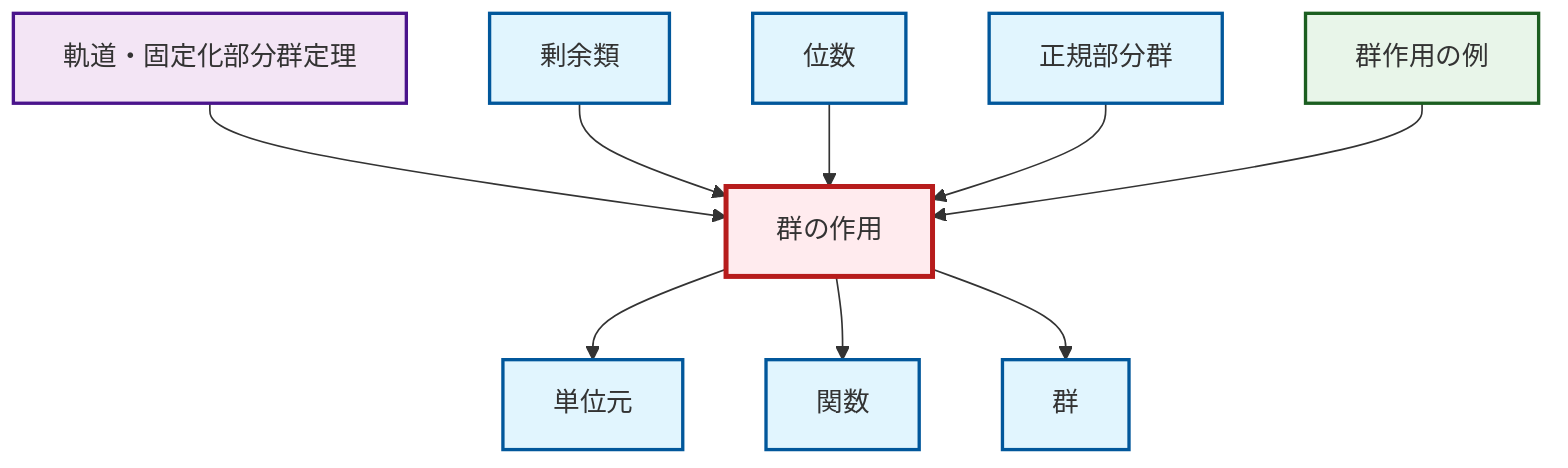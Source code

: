 graph TD
    classDef definition fill:#e1f5fe,stroke:#01579b,stroke-width:2px
    classDef theorem fill:#f3e5f5,stroke:#4a148c,stroke-width:2px
    classDef axiom fill:#fff3e0,stroke:#e65100,stroke-width:2px
    classDef example fill:#e8f5e9,stroke:#1b5e20,stroke-width:2px
    classDef current fill:#ffebee,stroke:#b71c1c,stroke-width:3px
    thm-orbit-stabilizer["軌道・固定化部分群定理"]:::theorem
    def-coset["剰余類"]:::definition
    def-function["関数"]:::definition
    def-normal-subgroup["正規部分群"]:::definition
    ex-group-action-examples["群作用の例"]:::example
    def-identity-element["単位元"]:::definition
    def-group["群"]:::definition
    def-order["位数"]:::definition
    def-group-action["群の作用"]:::definition
    thm-orbit-stabilizer --> def-group-action
    def-group-action --> def-identity-element
    def-coset --> def-group-action
    def-order --> def-group-action
    def-normal-subgroup --> def-group-action
    ex-group-action-examples --> def-group-action
    def-group-action --> def-function
    def-group-action --> def-group
    class def-group-action current